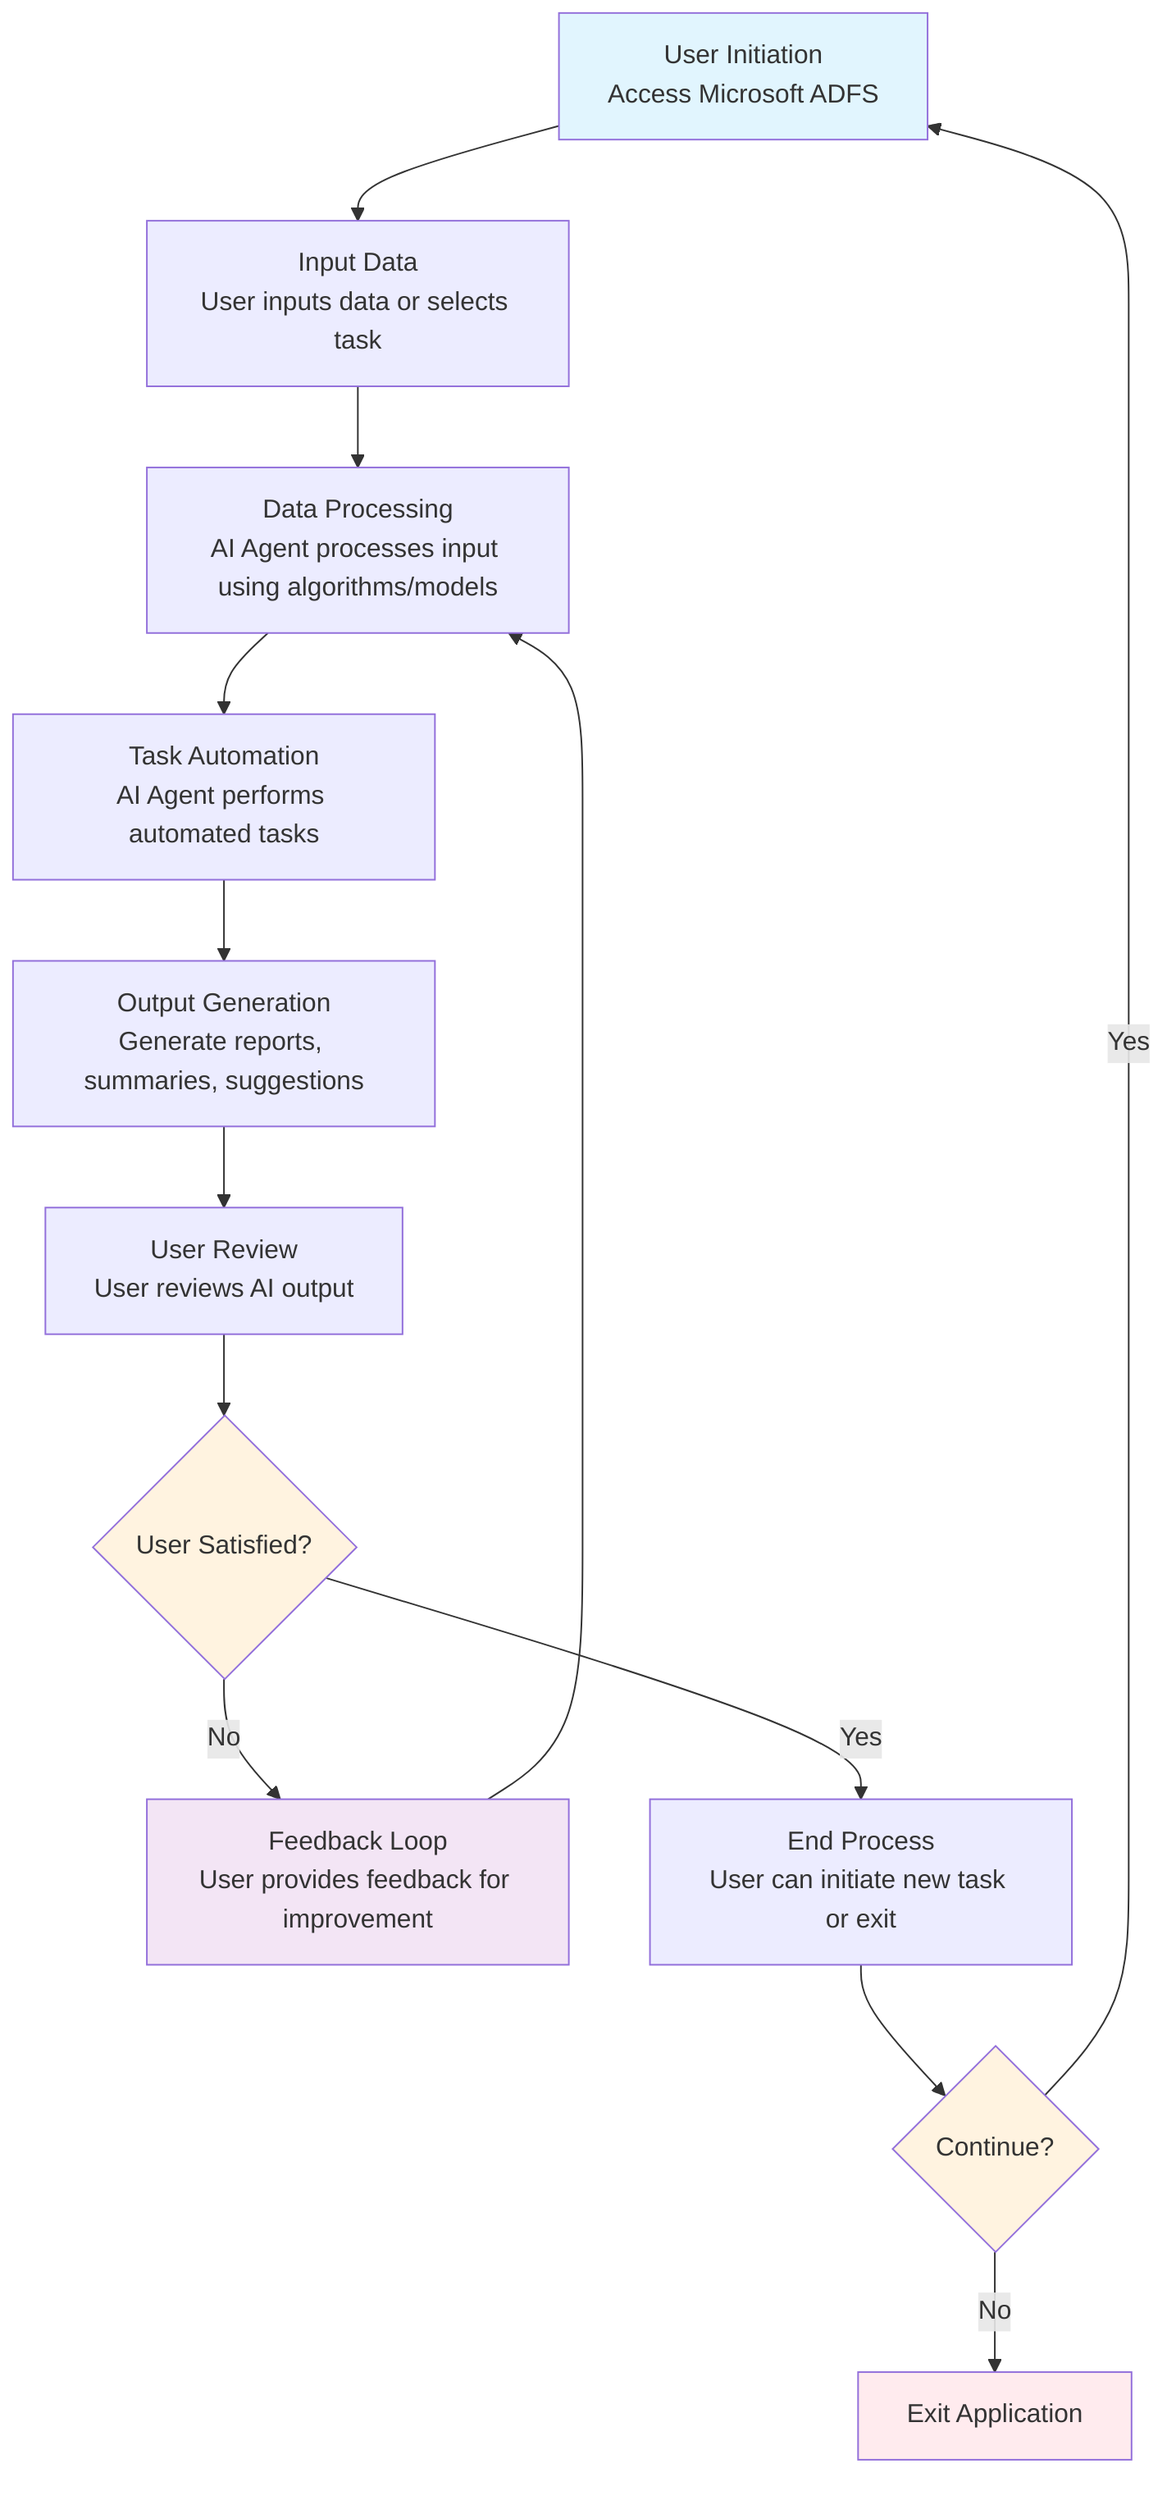 flowchart TD
    A[User Initiation<br/>Access Microsoft ADFS] --> B[Input Data<br/>User inputs data or selects task]
    B --> C[Data Processing<br/>AI Agent processes input using algorithms/models]
    C --> D[Task Automation<br/>AI Agent performs automated tasks]
    D --> E[Output Generation<br/>Generate reports, summaries, suggestions]
    E --> F[User Review<br/>User reviews AI output]
    F --> G{User Satisfied?}
    G -->|No| H[Feedback Loop<br/>User provides feedback for improvement]
    H --> C
    G -->|Yes| I[End Process<br/>User can initiate new task or exit]
    I --> J{Continue?}
    J -->|Yes| A
    J -->|No| K[Exit Application]
    
    style A fill:#e1f5fe
    style K fill:#ffebee
    style G fill:#fff3e0
    style J fill:#fff3e0
    style H fill:#f3e5f5